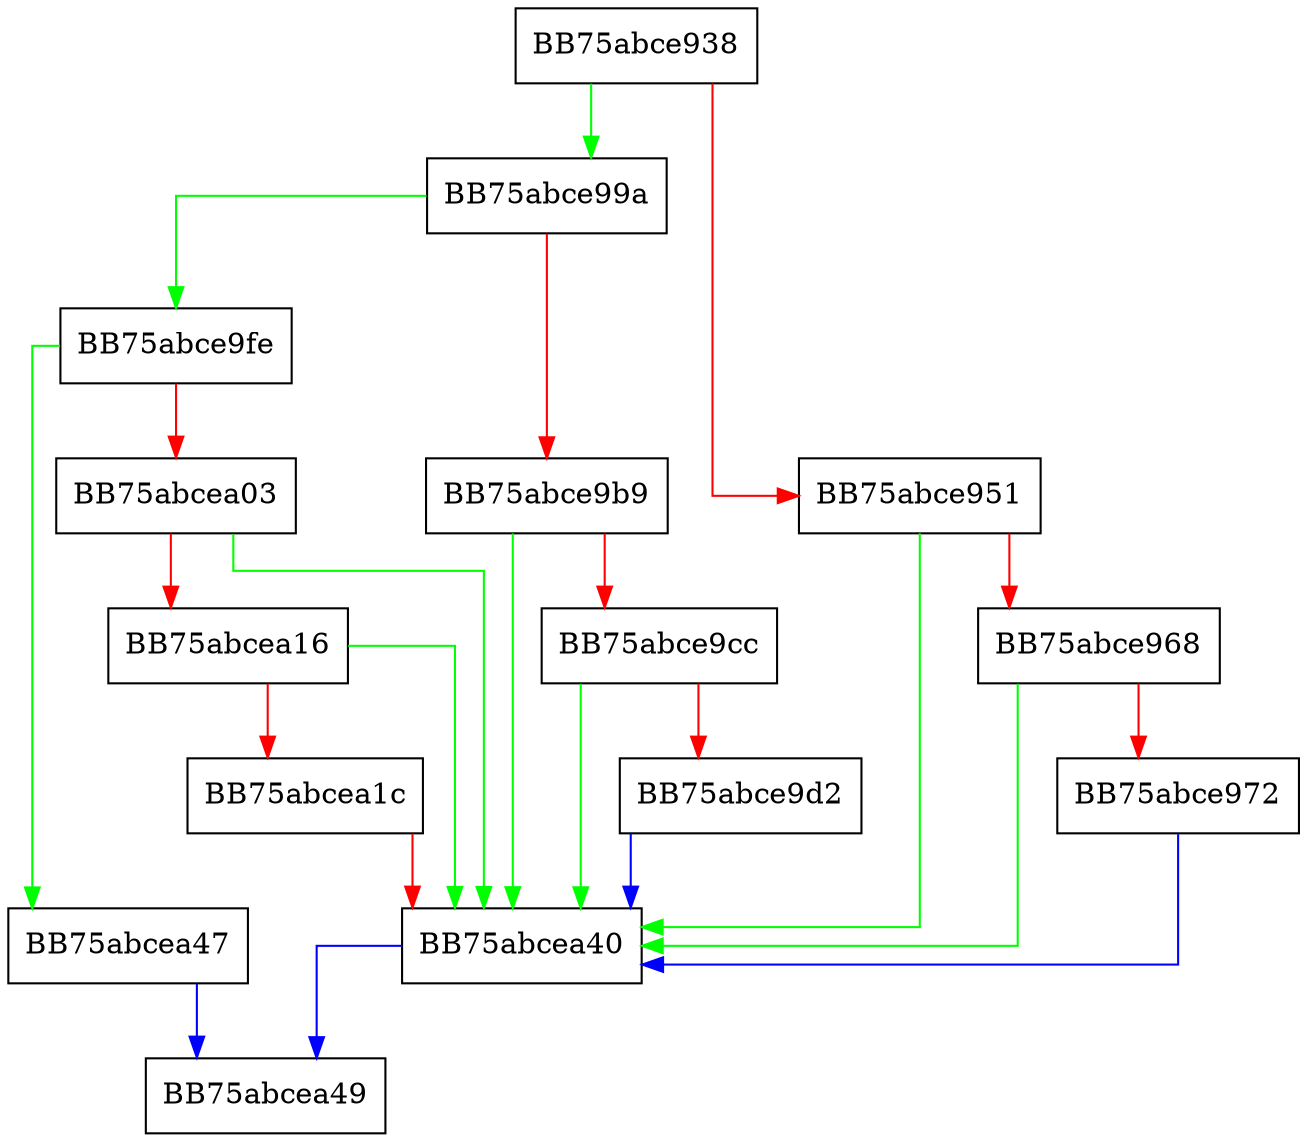 digraph IsValidCleanVersion {
  node [shape="box"];
  graph [splines=ortho];
  BB75abce938 -> BB75abce99a [color="green"];
  BB75abce938 -> BB75abce951 [color="red"];
  BB75abce951 -> BB75abcea40 [color="green"];
  BB75abce951 -> BB75abce968 [color="red"];
  BB75abce968 -> BB75abcea40 [color="green"];
  BB75abce968 -> BB75abce972 [color="red"];
  BB75abce972 -> BB75abcea40 [color="blue"];
  BB75abce99a -> BB75abce9fe [color="green"];
  BB75abce99a -> BB75abce9b9 [color="red"];
  BB75abce9b9 -> BB75abcea40 [color="green"];
  BB75abce9b9 -> BB75abce9cc [color="red"];
  BB75abce9cc -> BB75abcea40 [color="green"];
  BB75abce9cc -> BB75abce9d2 [color="red"];
  BB75abce9d2 -> BB75abcea40 [color="blue"];
  BB75abce9fe -> BB75abcea47 [color="green"];
  BB75abce9fe -> BB75abcea03 [color="red"];
  BB75abcea03 -> BB75abcea40 [color="green"];
  BB75abcea03 -> BB75abcea16 [color="red"];
  BB75abcea16 -> BB75abcea40 [color="green"];
  BB75abcea16 -> BB75abcea1c [color="red"];
  BB75abcea1c -> BB75abcea40 [color="red"];
  BB75abcea40 -> BB75abcea49 [color="blue"];
  BB75abcea47 -> BB75abcea49 [color="blue"];
}